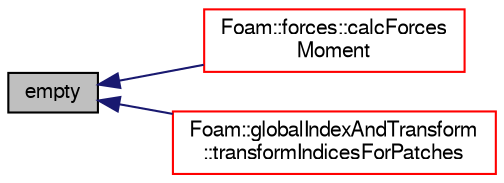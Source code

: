 digraph "empty"
{
  bgcolor="transparent";
  edge [fontname="FreeSans",fontsize="10",labelfontname="FreeSans",labelfontsize="10"];
  node [fontname="FreeSans",fontsize="10",shape=record];
  rankdir="LR";
  Node550 [label="empty",height=0.2,width=0.4,color="black", fillcolor="grey75", style="filled", fontcolor="black"];
  Node550 -> Node551 [dir="back",color="midnightblue",fontsize="10",style="solid",fontname="FreeSans"];
  Node551 [label="Foam::forces::calcForces\lMoment",height=0.2,width=0.4,color="red",URL="$a28830.html#a71e93fd80e1ccacbf30c602b4ea11abc",tooltip="Calculate the forces and moments. "];
  Node550 -> Node557 [dir="back",color="midnightblue",fontsize="10",style="solid",fontname="FreeSans"];
  Node557 [label="Foam::globalIndexAndTransform\l::transformIndicesForPatches",height=0.2,width=0.4,color="red",URL="$a27690.html#a00076648153dc2996ad3ceebc7fd643b",tooltip="Access the all of the indices of the transform. "];
}
